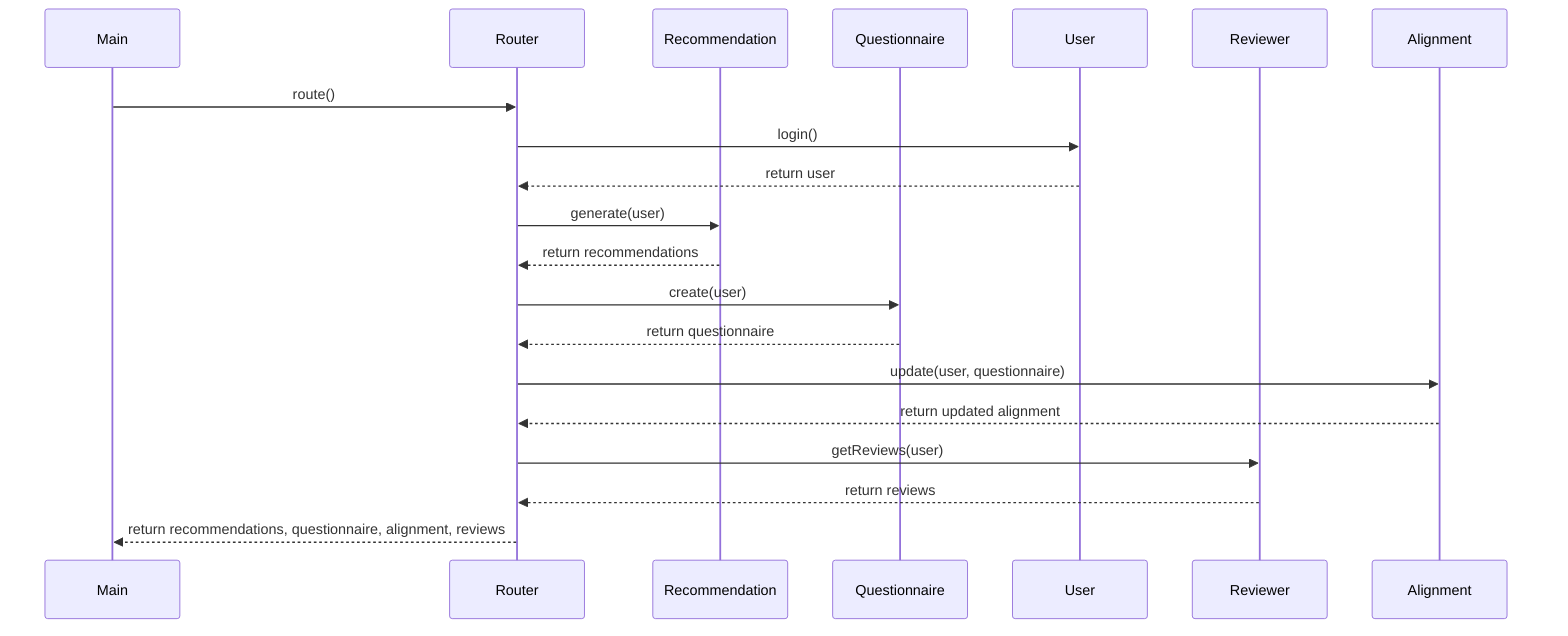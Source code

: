 sequenceDiagram
    participant M as Main
    participant R as Router
    participant Re as Recommendation
    participant Q as Questionnaire
    participant U as User
    participant Rev as Reviewer
    participant A as Alignment
    M->>R: route()
    R->>U: login()
    U-->>R: return user
    R->>Re: generate(user)
    Re-->>R: return recommendations
    R->>Q: create(user)
    Q-->>R: return questionnaire
    R->>A: update(user, questionnaire)
    A-->>R: return updated alignment
    R->>Rev: getReviews(user)
    Rev-->>R: return reviews
    R-->>M: return recommendations, questionnaire, alignment, reviews